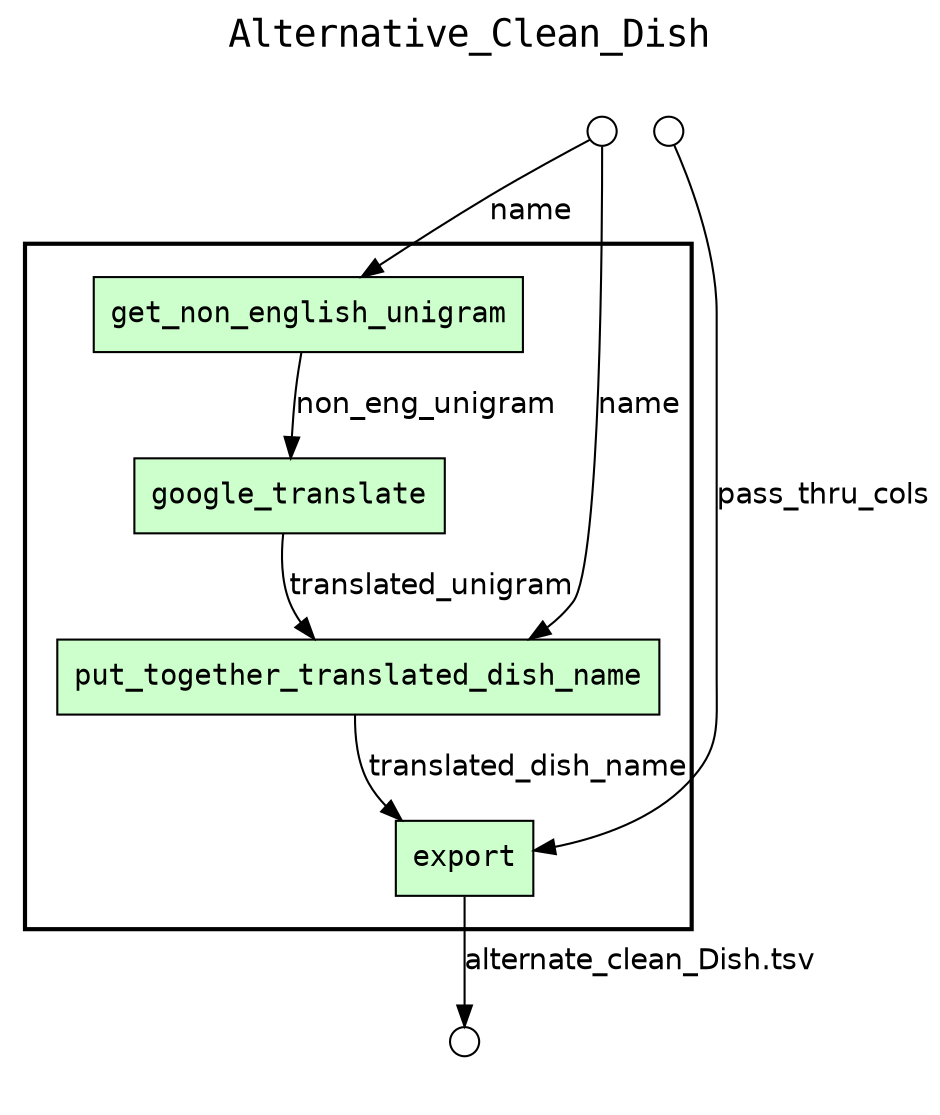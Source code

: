 digraph Workflow {
rankdir=TB
fontname=Courier; fontsize=18; labelloc=t
label=Alternative_Clean_Dish
subgraph cluster_workflow_box_outer { label=""; color=black; penwidth=2
subgraph cluster_workflow_box_inner { label=""; color=white
node[shape=box style=filled fillcolor="#CCFFCC" peripheries=1 fontname=Courier]
get_non_english_unigram
google_translate
put_together_translated_dish_name
export
edge[fontname=Helvetica]
get_non_english_unigram -> google_translate [label=non_eng_unigram]
google_translate -> put_together_translated_dish_name [label=translated_unigram]
put_together_translated_dish_name -> export [label=translated_dish_name]
}}
subgraph cluster_input_ports_group_outer { label=""; color=white
subgraph cluster_input_ports_group_inner { label=""; color=white
node[shape=circle style=filled fillcolor="#FFFFFF" peripheries=1 fontname=Courier width=0.2]
name_input_port [label=""]
pass_thru_cols_input_port [label=""]
}}
subgraph cluster_output_ports_group_outer { label=""; color=white
subgraph cluster_output_ports_group_inner { label=""; color=white
node[shape=circle style=filled fillcolor="#FFFFFF" peripheries=1 fontname=Courier width=0.2]
"alternate_clean_Dish.tsv_output_port" [label=""]
}}
edge[fontname=Helvetica]
name_input_port -> get_non_english_unigram [label=name]
name_input_port -> put_together_translated_dish_name [label=name]
pass_thru_cols_input_port -> export [label=pass_thru_cols]
edge[fontname=Helvetica]
export -> "alternate_clean_Dish.tsv_output_port" [label="alternate_clean_Dish.tsv"]
}
